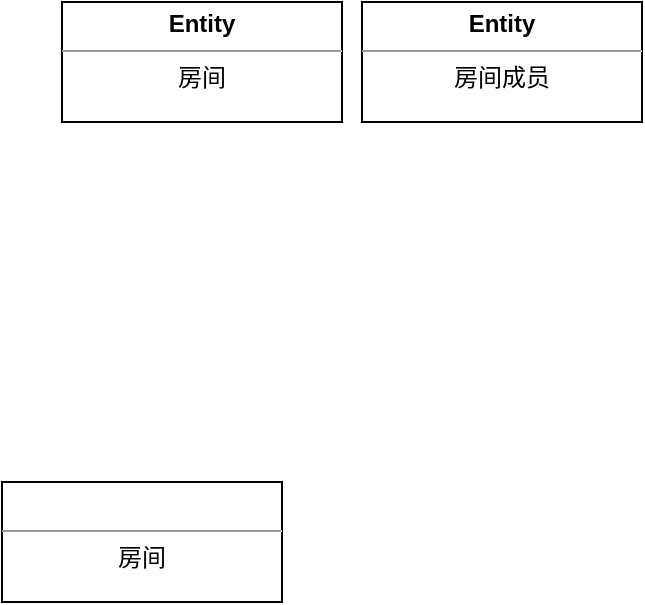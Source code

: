 <mxfile version="14.7.5" type="github">
  <diagram id="PoX8S7cS3Az8JxbZ1rU_" name="Page-1">
    <mxGraphModel dx="2024" dy="1062" grid="1" gridSize="10" guides="1" tooltips="1" connect="1" arrows="1" fold="1" page="1" pageScale="1" pageWidth="827" pageHeight="1169" math="0" shadow="0">
      <root>
        <mxCell id="0" />
        <mxCell id="1" parent="0" />
        <mxCell id="_qeGP8EwscZHUrXhROF0-10" value="&lt;p style=&quot;margin: 4px 0px 0px&quot;&gt;&lt;b&gt;Entity&lt;/b&gt;&lt;/p&gt;&lt;hr size=&quot;1&quot;&gt;&lt;div style=&quot;height: 2px&quot;&gt;房间&lt;/div&gt;" style="verticalAlign=top;align=center;overflow=fill;fontSize=12;fontFamily=Helvetica;html=1;" vertex="1" parent="1">
          <mxGeometry x="110" y="130" width="140" height="60" as="geometry" />
        </mxCell>
        <mxCell id="_qeGP8EwscZHUrXhROF0-11" value="&lt;p style=&quot;margin: 4px 0px 0px&quot;&gt;&lt;b&gt;Entity&lt;/b&gt;&lt;/p&gt;&lt;hr size=&quot;1&quot;&gt;&lt;div style=&quot;height: 2px&quot;&gt;房间成员&lt;/div&gt;" style="verticalAlign=top;align=center;overflow=fill;fontSize=12;fontFamily=Helvetica;html=1;" vertex="1" parent="1">
          <mxGeometry x="260" y="130" width="140" height="60" as="geometry" />
        </mxCell>
        <mxCell id="_qeGP8EwscZHUrXhROF0-30" value="&lt;p style=&quot;margin: 4px 0px 0px&quot;&gt;&lt;br&gt;&lt;/p&gt;&lt;hr size=&quot;1&quot;&gt;&lt;div style=&quot;height: 2px&quot;&gt;房间&lt;/div&gt;" style="verticalAlign=top;align=center;overflow=fill;fontSize=12;fontFamily=Helvetica;html=1;" vertex="1" parent="1">
          <mxGeometry x="80" y="370" width="140" height="60" as="geometry" />
        </mxCell>
      </root>
    </mxGraphModel>
  </diagram>
</mxfile>
